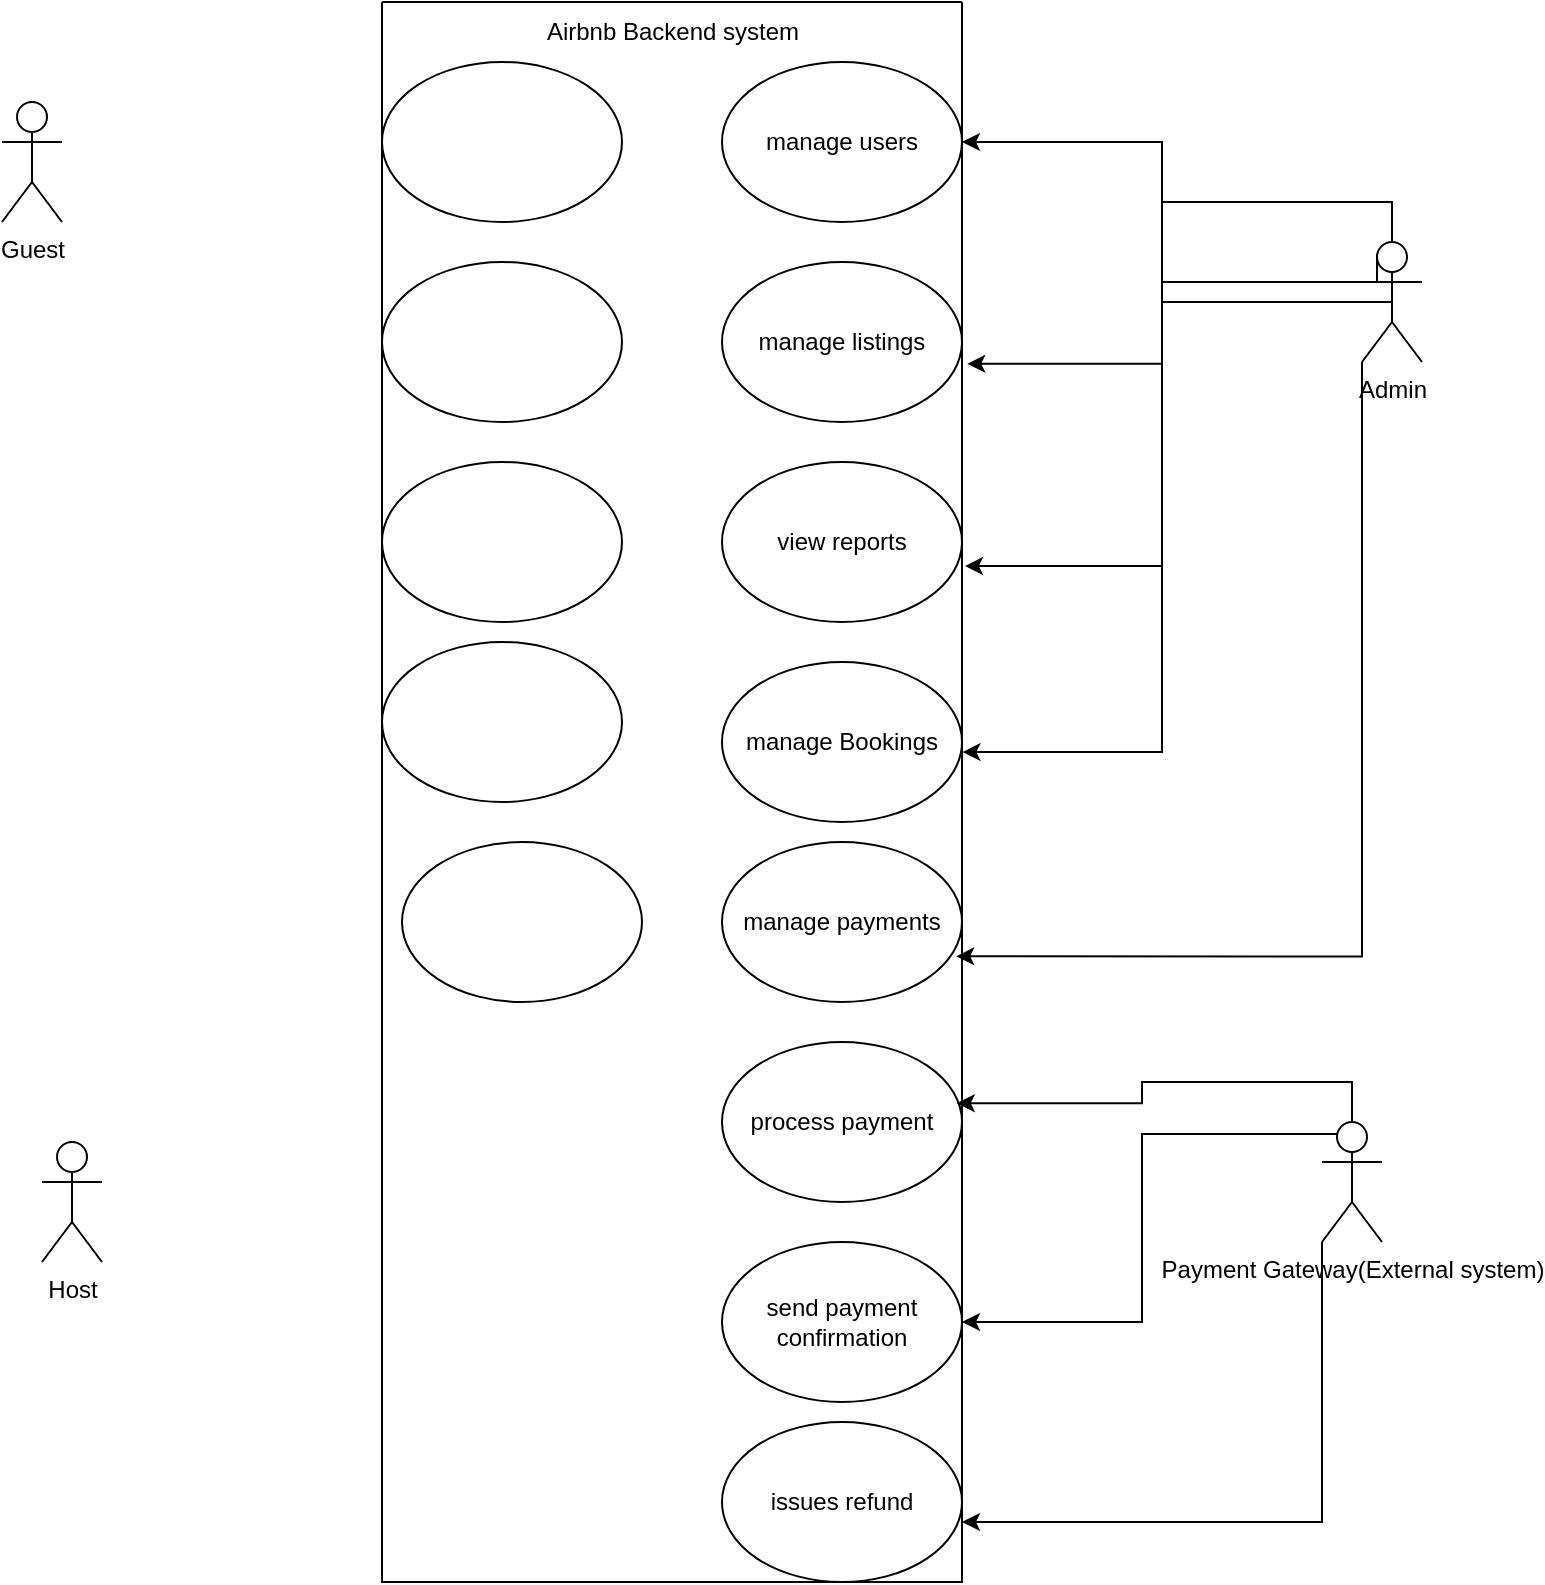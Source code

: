 <mxfile version="27.1.6">
  <diagram name="Page-1" id="QGSndoCz0c_UD8kTjIh7">
    <mxGraphModel dx="245" dy="206" grid="1" gridSize="10" guides="1" tooltips="1" connect="1" arrows="1" fold="1" page="1" pageScale="1" pageWidth="850" pageHeight="1100" math="0" shadow="0">
      <root>
        <mxCell id="0" />
        <mxCell id="1" parent="0" />
        <mxCell id="wAkDLAA1KfVmWwrZRg8X-2" value="" style="swimlane;startSize=0;" vertex="1" parent="1">
          <mxGeometry x="240" y="110" width="290" height="790" as="geometry" />
        </mxCell>
        <mxCell id="wAkDLAA1KfVmWwrZRg8X-3" value="Airbnb Backend system" style="text;html=1;align=center;verticalAlign=middle;resizable=0;points=[];autosize=1;strokeColor=none;fillColor=none;" vertex="1" parent="wAkDLAA1KfVmWwrZRg8X-2">
          <mxGeometry x="70" width="150" height="30" as="geometry" />
        </mxCell>
        <mxCell id="wAkDLAA1KfVmWwrZRg8X-4" value="" style="ellipse;whiteSpace=wrap;html=1;" vertex="1" parent="wAkDLAA1KfVmWwrZRg8X-2">
          <mxGeometry y="30" width="120" height="80" as="geometry" />
        </mxCell>
        <mxCell id="wAkDLAA1KfVmWwrZRg8X-5" value="" style="ellipse;whiteSpace=wrap;html=1;" vertex="1" parent="wAkDLAA1KfVmWwrZRg8X-2">
          <mxGeometry y="130" width="120" height="80" as="geometry" />
        </mxCell>
        <mxCell id="wAkDLAA1KfVmWwrZRg8X-6" value="manage users" style="ellipse;whiteSpace=wrap;html=1;" vertex="1" parent="wAkDLAA1KfVmWwrZRg8X-2">
          <mxGeometry x="170" y="30" width="120" height="80" as="geometry" />
        </mxCell>
        <mxCell id="wAkDLAA1KfVmWwrZRg8X-7" value="manage listings" style="ellipse;whiteSpace=wrap;html=1;" vertex="1" parent="wAkDLAA1KfVmWwrZRg8X-2">
          <mxGeometry x="170" y="130" width="120" height="80" as="geometry" />
        </mxCell>
        <mxCell id="wAkDLAA1KfVmWwrZRg8X-8" value="" style="ellipse;whiteSpace=wrap;html=1;" vertex="1" parent="wAkDLAA1KfVmWwrZRg8X-2">
          <mxGeometry y="230" width="120" height="80" as="geometry" />
        </mxCell>
        <mxCell id="wAkDLAA1KfVmWwrZRg8X-9" value="manage Bookings" style="ellipse;whiteSpace=wrap;html=1;" vertex="1" parent="wAkDLAA1KfVmWwrZRg8X-2">
          <mxGeometry x="170" y="330" width="120" height="80" as="geometry" />
        </mxCell>
        <mxCell id="wAkDLAA1KfVmWwrZRg8X-10" value="manage payments" style="ellipse;whiteSpace=wrap;html=1;" vertex="1" parent="wAkDLAA1KfVmWwrZRg8X-2">
          <mxGeometry x="170" y="420" width="120" height="80" as="geometry" />
        </mxCell>
        <mxCell id="wAkDLAA1KfVmWwrZRg8X-11" value="" style="ellipse;whiteSpace=wrap;html=1;" vertex="1" parent="wAkDLAA1KfVmWwrZRg8X-2">
          <mxGeometry y="320" width="120" height="80" as="geometry" />
        </mxCell>
        <mxCell id="wAkDLAA1KfVmWwrZRg8X-12" value="" style="ellipse;whiteSpace=wrap;html=1;" vertex="1" parent="wAkDLAA1KfVmWwrZRg8X-2">
          <mxGeometry x="10" y="420" width="120" height="80" as="geometry" />
        </mxCell>
        <mxCell id="wAkDLAA1KfVmWwrZRg8X-34" value="view reports" style="ellipse;whiteSpace=wrap;html=1;" vertex="1" parent="wAkDLAA1KfVmWwrZRg8X-2">
          <mxGeometry x="170" y="230" width="120" height="80" as="geometry" />
        </mxCell>
        <mxCell id="wAkDLAA1KfVmWwrZRg8X-42" value="process payment" style="ellipse;whiteSpace=wrap;html=1;" vertex="1" parent="wAkDLAA1KfVmWwrZRg8X-2">
          <mxGeometry x="170" y="520" width="120" height="80" as="geometry" />
        </mxCell>
        <mxCell id="wAkDLAA1KfVmWwrZRg8X-43" value="send payment confirmation" style="ellipse;whiteSpace=wrap;html=1;" vertex="1" parent="wAkDLAA1KfVmWwrZRg8X-2">
          <mxGeometry x="170" y="620" width="120" height="80" as="geometry" />
        </mxCell>
        <mxCell id="wAkDLAA1KfVmWwrZRg8X-44" value="issues refund" style="ellipse;whiteSpace=wrap;html=1;" vertex="1" parent="wAkDLAA1KfVmWwrZRg8X-2">
          <mxGeometry x="170" y="710" width="120" height="80" as="geometry" />
        </mxCell>
        <mxCell id="wAkDLAA1KfVmWwrZRg8X-13" value="Guest" style="shape=umlActor;verticalLabelPosition=bottom;verticalAlign=top;html=1;outlineConnect=0;" vertex="1" parent="1">
          <mxGeometry x="50" y="160" width="30" height="60" as="geometry" />
        </mxCell>
        <mxCell id="wAkDLAA1KfVmWwrZRg8X-15" value="Host" style="shape=umlActor;verticalLabelPosition=bottom;verticalAlign=top;html=1;outlineConnect=0;" vertex="1" parent="1">
          <mxGeometry x="70" y="680" width="30" height="60" as="geometry" />
        </mxCell>
        <mxCell id="wAkDLAA1KfVmWwrZRg8X-36" style="edgeStyle=orthogonalEdgeStyle;rounded=0;orthogonalLoop=1;jettySize=auto;html=1;exitX=0;exitY=0.333;exitDx=0;exitDy=0;exitPerimeter=0;entryX=1;entryY=0.5;entryDx=0;entryDy=0;" edge="1" parent="1" source="wAkDLAA1KfVmWwrZRg8X-35" target="wAkDLAA1KfVmWwrZRg8X-6">
          <mxGeometry relative="1" as="geometry" />
        </mxCell>
        <mxCell id="wAkDLAA1KfVmWwrZRg8X-40" style="edgeStyle=orthogonalEdgeStyle;rounded=0;orthogonalLoop=1;jettySize=auto;html=1;exitX=0.5;exitY=0;exitDx=0;exitDy=0;exitPerimeter=0;entryX=1.002;entryY=0.563;entryDx=0;entryDy=0;entryPerimeter=0;" edge="1" parent="1" source="wAkDLAA1KfVmWwrZRg8X-35" target="wAkDLAA1KfVmWwrZRg8X-9">
          <mxGeometry relative="1" as="geometry" />
        </mxCell>
        <mxCell id="wAkDLAA1KfVmWwrZRg8X-35" value="Admin" style="shape=umlActor;verticalLabelPosition=bottom;verticalAlign=top;html=1;outlineConnect=0;" vertex="1" parent="1">
          <mxGeometry x="730" y="230" width="30" height="60" as="geometry" />
        </mxCell>
        <mxCell id="wAkDLAA1KfVmWwrZRg8X-37" style="edgeStyle=orthogonalEdgeStyle;rounded=0;orthogonalLoop=1;jettySize=auto;html=1;exitX=0.25;exitY=0.1;exitDx=0;exitDy=0;exitPerimeter=0;entryX=1.009;entryY=0.229;entryDx=0;entryDy=0;entryPerimeter=0;" edge="1" parent="1" source="wAkDLAA1KfVmWwrZRg8X-35" target="wAkDLAA1KfVmWwrZRg8X-2">
          <mxGeometry relative="1" as="geometry">
            <Array as="points">
              <mxPoint x="738" y="250" />
              <mxPoint x="630" y="250" />
              <mxPoint x="630" y="291" />
            </Array>
          </mxGeometry>
        </mxCell>
        <mxCell id="wAkDLAA1KfVmWwrZRg8X-39" style="edgeStyle=orthogonalEdgeStyle;rounded=0;orthogonalLoop=1;jettySize=auto;html=1;exitX=0.5;exitY=0.5;exitDx=0;exitDy=0;exitPerimeter=0;entryX=1.005;entryY=0.357;entryDx=0;entryDy=0;entryPerimeter=0;" edge="1" parent="1" source="wAkDLAA1KfVmWwrZRg8X-35" target="wAkDLAA1KfVmWwrZRg8X-2">
          <mxGeometry relative="1" as="geometry" />
        </mxCell>
        <mxCell id="wAkDLAA1KfVmWwrZRg8X-41" style="edgeStyle=orthogonalEdgeStyle;rounded=0;orthogonalLoop=1;jettySize=auto;html=1;exitX=0;exitY=1;exitDx=0;exitDy=0;exitPerimeter=0;entryX=0.99;entryY=0.604;entryDx=0;entryDy=0;entryPerimeter=0;" edge="1" parent="1" source="wAkDLAA1KfVmWwrZRg8X-35" target="wAkDLAA1KfVmWwrZRg8X-2">
          <mxGeometry relative="1" as="geometry" />
        </mxCell>
        <mxCell id="wAkDLAA1KfVmWwrZRg8X-47" style="edgeStyle=orthogonalEdgeStyle;rounded=0;orthogonalLoop=1;jettySize=auto;html=1;exitX=0.25;exitY=0.1;exitDx=0;exitDy=0;exitPerimeter=0;entryX=1;entryY=0.5;entryDx=0;entryDy=0;" edge="1" parent="1" source="wAkDLAA1KfVmWwrZRg8X-45" target="wAkDLAA1KfVmWwrZRg8X-43">
          <mxGeometry relative="1" as="geometry" />
        </mxCell>
        <mxCell id="wAkDLAA1KfVmWwrZRg8X-45" value="Payment Gateway(External system)" style="shape=umlActor;verticalLabelPosition=bottom;verticalAlign=top;html=1;outlineConnect=0;" vertex="1" parent="1">
          <mxGeometry x="710" y="670" width="30" height="60" as="geometry" />
        </mxCell>
        <mxCell id="wAkDLAA1KfVmWwrZRg8X-46" style="edgeStyle=orthogonalEdgeStyle;rounded=0;orthogonalLoop=1;jettySize=auto;html=1;exitX=0.5;exitY=0;exitDx=0;exitDy=0;exitPerimeter=0;entryX=0.991;entryY=0.697;entryDx=0;entryDy=0;entryPerimeter=0;" edge="1" parent="1" source="wAkDLAA1KfVmWwrZRg8X-45" target="wAkDLAA1KfVmWwrZRg8X-2">
          <mxGeometry relative="1" as="geometry" />
        </mxCell>
        <mxCell id="wAkDLAA1KfVmWwrZRg8X-48" style="edgeStyle=orthogonalEdgeStyle;rounded=0;orthogonalLoop=1;jettySize=auto;html=1;exitX=0;exitY=1;exitDx=0;exitDy=0;exitPerimeter=0;entryX=1;entryY=0.625;entryDx=0;entryDy=0;entryPerimeter=0;" edge="1" parent="1" source="wAkDLAA1KfVmWwrZRg8X-45" target="wAkDLAA1KfVmWwrZRg8X-44">
          <mxGeometry relative="1" as="geometry" />
        </mxCell>
      </root>
    </mxGraphModel>
  </diagram>
</mxfile>
